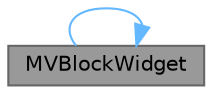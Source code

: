 digraph "MVBlockWidget"
{
 // LATEX_PDF_SIZE
  bgcolor="transparent";
  edge [fontname=Helvetica,fontsize=10,labelfontname=Helvetica,labelfontsize=10];
  node [fontname=Helvetica,fontsize=10,shape=box,height=0.2,width=0.4];
  rankdir="RL";
  Node1 [id="Node000001",label="MVBlockWidget",height=0.2,width=0.4,color="gray40", fillcolor="grey60", style="filled", fontcolor="black",tooltip="构造函数，初始化音乐视频块控件"];
  Node1 -> Node1 [id="edge1_Node000001_Node000001",dir="back",color="steelblue1",style="solid",tooltip=" "];
}
